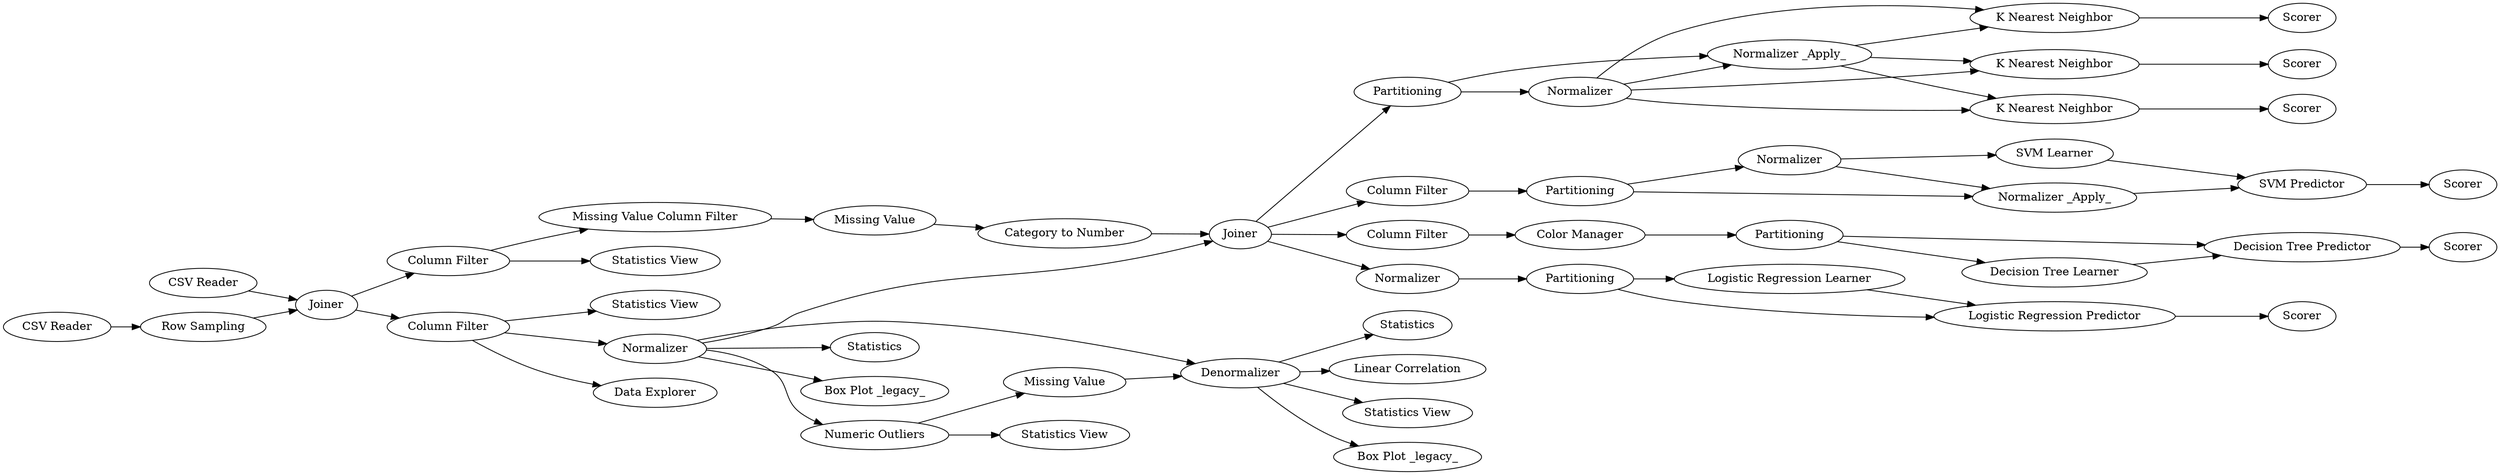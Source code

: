 digraph {
	"526913000859219034_115" [label=Statistics]
	"526913000859219034_112" [label=Denormalizer]
	"526913000859219034_64" [label="Normalizer _Apply_"]
	"526913000859219034_50" [label="Decision Tree Predictor"]
	"526913000859219034_110" [label=Scorer]
	"526913000859219034_65" [label="K Nearest Neighbor"]
	"526913000859219034_66" [label=Scorer]
	"526913000859219034_98" [label="Statistics View"]
	"526913000859219034_84" [label="SVM Learner"]
	"526913000859219034_49" [label="Decision Tree Learner"]
	"526913000859219034_1" [label="CSV Reader"]
	"526913000859219034_45" [label=Normalizer]
	"526913000859219034_61" [label=Partitioning]
	"526913000859219034_118" [label="Data Explorer"]
	"526913000859219034_106" [label="Normalizer _Apply_"]
	"526913000859219034_107" [label="Column Filter"]
	"526913000859219034_38" [label="Missing Value"]
	"526913000859219034_34" [label="Column Filter"]
	"526913000859219034_47" [label="Color Manager"]
	"526913000859219034_111" [label="Statistics View"]
	"526913000859219034_51" [label=Scorer]
	"526913000859219034_117" [label="Statistics View"]
	"526913000859219034_3" [label="CSV Reader"]
	"526913000859219034_83" [label=Partitioning]
	"526913000859219034_108" [label="Logistic Regression Learner"]
	"526913000859219034_96" [label="Linear Correlation"]
	"526913000859219034_67" [label="K Nearest Neighbor"]
	"526913000859219034_36" [label="Missing Value Column Filter"]
	"526913000859219034_87" [label="SVM Predictor"]
	"526913000859219034_40" [label="Category to Number"]
	"526913000859219034_56" [label=Partitioning]
	"526913000859219034_4" [label=Joiner]
	"526913000859219034_42" [label=Joiner]
	"526913000859219034_114" [label="Missing Value"]
	"526913000859219034_58" [label="Column Filter"]
	"526913000859219034_63" [label=Normalizer]
	"526913000859219034_105" [label=Normalizer]
	"526913000859219034_113" [label="Numeric Outliers"]
	"526913000859219034_2" [label="Row Sampling"]
	"526913000859219034_95" [label=Statistics]
	"526913000859219034_52" [label=Normalizer]
	"526913000859219034_70" [label=Scorer]
	"526913000859219034_99" [label="Statistics View"]
	"526913000859219034_35" [label="Column Filter"]
	"526913000859219034_68" [label="K Nearest Neighbor"]
	"526913000859219034_116" [label="Box Plot _legacy_"]
	"526913000859219034_69" [label=Scorer]
	"526913000859219034_88" [label=Scorer]
	"526913000859219034_101" [label="Box Plot _legacy_"]
	"526913000859219034_48" [label=Partitioning]
	"526913000859219034_109" [label="Logistic Regression Predictor"]
	"526913000859219034_4" -> "526913000859219034_35"
	"526913000859219034_84" -> "526913000859219034_87"
	"526913000859219034_48" -> "526913000859219034_49"
	"526913000859219034_45" -> "526913000859219034_113"
	"526913000859219034_45" -> "526913000859219034_101"
	"526913000859219034_65" -> "526913000859219034_66"
	"526913000859219034_1" -> "526913000859219034_4"
	"526913000859219034_2" -> "526913000859219034_4"
	"526913000859219034_61" -> "526913000859219034_63"
	"526913000859219034_34" -> "526913000859219034_36"
	"526913000859219034_56" -> "526913000859219034_108"
	"526913000859219034_45" -> "526913000859219034_95"
	"526913000859219034_35" -> "526913000859219034_45"
	"526913000859219034_45" -> "526913000859219034_42"
	"526913000859219034_105" -> "526913000859219034_84"
	"526913000859219034_42" -> "526913000859219034_52"
	"526913000859219034_42" -> "526913000859219034_107"
	"526913000859219034_83" -> "526913000859219034_106"
	"526913000859219034_35" -> "526913000859219034_118"
	"526913000859219034_109" -> "526913000859219034_110"
	"526913000859219034_42" -> "526913000859219034_58"
	"526913000859219034_48" -> "526913000859219034_50"
	"526913000859219034_3" -> "526913000859219034_2"
	"526913000859219034_64" -> "526913000859219034_68"
	"526913000859219034_64" -> "526913000859219034_65"
	"526913000859219034_87" -> "526913000859219034_88"
	"526913000859219034_105" -> "526913000859219034_106"
	"526913000859219034_64" -> "526913000859219034_67"
	"526913000859219034_35" -> "526913000859219034_98"
	"526913000859219034_40" -> "526913000859219034_42"
	"526913000859219034_68" -> "526913000859219034_70"
	"526913000859219034_50" -> "526913000859219034_51"
	"526913000859219034_106" -> "526913000859219034_87"
	"526913000859219034_112" -> "526913000859219034_115"
	"526913000859219034_108" -> "526913000859219034_109"
	"526913000859219034_107" -> "526913000859219034_83"
	"526913000859219034_112" -> "526913000859219034_99"
	"526913000859219034_38" -> "526913000859219034_40"
	"526913000859219034_114" -> "526913000859219034_112"
	"526913000859219034_45" -> "526913000859219034_112"
	"526913000859219034_112" -> "526913000859219034_116"
	"526913000859219034_4" -> "526913000859219034_34"
	"526913000859219034_63" -> "526913000859219034_68"
	"526913000859219034_63" -> "526913000859219034_65"
	"526913000859219034_67" -> "526913000859219034_69"
	"526913000859219034_36" -> "526913000859219034_38"
	"526913000859219034_63" -> "526913000859219034_67"
	"526913000859219034_42" -> "526913000859219034_61"
	"526913000859219034_113" -> "526913000859219034_117"
	"526913000859219034_58" -> "526913000859219034_47"
	"526913000859219034_49" -> "526913000859219034_50"
	"526913000859219034_83" -> "526913000859219034_105"
	"526913000859219034_52" -> "526913000859219034_56"
	"526913000859219034_61" -> "526913000859219034_64"
	"526913000859219034_47" -> "526913000859219034_48"
	"526913000859219034_56" -> "526913000859219034_109"
	"526913000859219034_34" -> "526913000859219034_111"
	"526913000859219034_112" -> "526913000859219034_96"
	"526913000859219034_113" -> "526913000859219034_114"
	"526913000859219034_63" -> "526913000859219034_64"
	rankdir=LR
}
